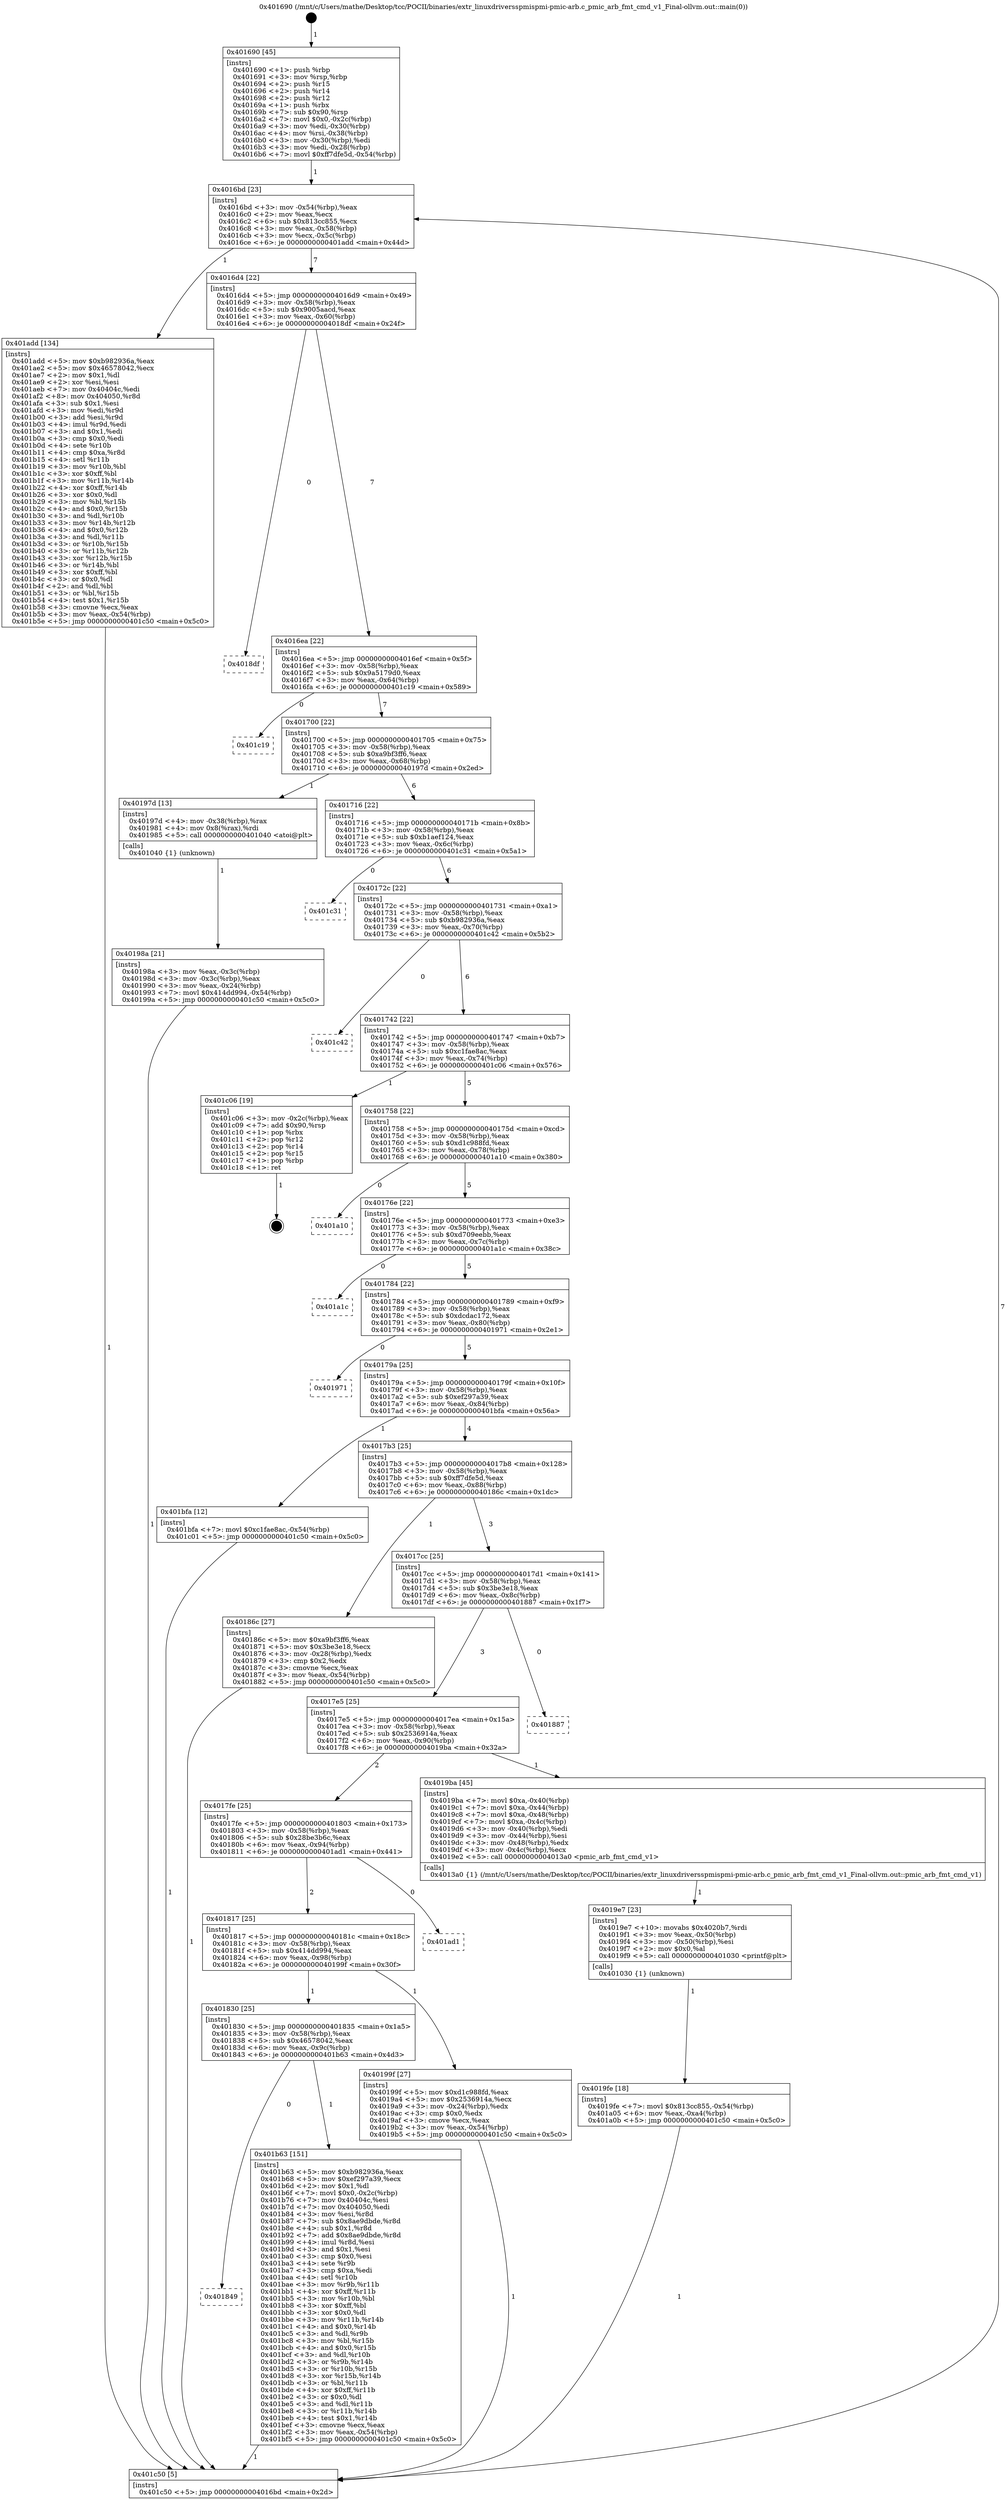 digraph "0x401690" {
  label = "0x401690 (/mnt/c/Users/mathe/Desktop/tcc/POCII/binaries/extr_linuxdriversspmispmi-pmic-arb.c_pmic_arb_fmt_cmd_v1_Final-ollvm.out::main(0))"
  labelloc = "t"
  node[shape=record]

  Entry [label="",width=0.3,height=0.3,shape=circle,fillcolor=black,style=filled]
  "0x4016bd" [label="{
     0x4016bd [23]\l
     | [instrs]\l
     &nbsp;&nbsp;0x4016bd \<+3\>: mov -0x54(%rbp),%eax\l
     &nbsp;&nbsp;0x4016c0 \<+2\>: mov %eax,%ecx\l
     &nbsp;&nbsp;0x4016c2 \<+6\>: sub $0x813cc855,%ecx\l
     &nbsp;&nbsp;0x4016c8 \<+3\>: mov %eax,-0x58(%rbp)\l
     &nbsp;&nbsp;0x4016cb \<+3\>: mov %ecx,-0x5c(%rbp)\l
     &nbsp;&nbsp;0x4016ce \<+6\>: je 0000000000401add \<main+0x44d\>\l
  }"]
  "0x401add" [label="{
     0x401add [134]\l
     | [instrs]\l
     &nbsp;&nbsp;0x401add \<+5\>: mov $0xb982936a,%eax\l
     &nbsp;&nbsp;0x401ae2 \<+5\>: mov $0x46578042,%ecx\l
     &nbsp;&nbsp;0x401ae7 \<+2\>: mov $0x1,%dl\l
     &nbsp;&nbsp;0x401ae9 \<+2\>: xor %esi,%esi\l
     &nbsp;&nbsp;0x401aeb \<+7\>: mov 0x40404c,%edi\l
     &nbsp;&nbsp;0x401af2 \<+8\>: mov 0x404050,%r8d\l
     &nbsp;&nbsp;0x401afa \<+3\>: sub $0x1,%esi\l
     &nbsp;&nbsp;0x401afd \<+3\>: mov %edi,%r9d\l
     &nbsp;&nbsp;0x401b00 \<+3\>: add %esi,%r9d\l
     &nbsp;&nbsp;0x401b03 \<+4\>: imul %r9d,%edi\l
     &nbsp;&nbsp;0x401b07 \<+3\>: and $0x1,%edi\l
     &nbsp;&nbsp;0x401b0a \<+3\>: cmp $0x0,%edi\l
     &nbsp;&nbsp;0x401b0d \<+4\>: sete %r10b\l
     &nbsp;&nbsp;0x401b11 \<+4\>: cmp $0xa,%r8d\l
     &nbsp;&nbsp;0x401b15 \<+4\>: setl %r11b\l
     &nbsp;&nbsp;0x401b19 \<+3\>: mov %r10b,%bl\l
     &nbsp;&nbsp;0x401b1c \<+3\>: xor $0xff,%bl\l
     &nbsp;&nbsp;0x401b1f \<+3\>: mov %r11b,%r14b\l
     &nbsp;&nbsp;0x401b22 \<+4\>: xor $0xff,%r14b\l
     &nbsp;&nbsp;0x401b26 \<+3\>: xor $0x0,%dl\l
     &nbsp;&nbsp;0x401b29 \<+3\>: mov %bl,%r15b\l
     &nbsp;&nbsp;0x401b2c \<+4\>: and $0x0,%r15b\l
     &nbsp;&nbsp;0x401b30 \<+3\>: and %dl,%r10b\l
     &nbsp;&nbsp;0x401b33 \<+3\>: mov %r14b,%r12b\l
     &nbsp;&nbsp;0x401b36 \<+4\>: and $0x0,%r12b\l
     &nbsp;&nbsp;0x401b3a \<+3\>: and %dl,%r11b\l
     &nbsp;&nbsp;0x401b3d \<+3\>: or %r10b,%r15b\l
     &nbsp;&nbsp;0x401b40 \<+3\>: or %r11b,%r12b\l
     &nbsp;&nbsp;0x401b43 \<+3\>: xor %r12b,%r15b\l
     &nbsp;&nbsp;0x401b46 \<+3\>: or %r14b,%bl\l
     &nbsp;&nbsp;0x401b49 \<+3\>: xor $0xff,%bl\l
     &nbsp;&nbsp;0x401b4c \<+3\>: or $0x0,%dl\l
     &nbsp;&nbsp;0x401b4f \<+2\>: and %dl,%bl\l
     &nbsp;&nbsp;0x401b51 \<+3\>: or %bl,%r15b\l
     &nbsp;&nbsp;0x401b54 \<+4\>: test $0x1,%r15b\l
     &nbsp;&nbsp;0x401b58 \<+3\>: cmovne %ecx,%eax\l
     &nbsp;&nbsp;0x401b5b \<+3\>: mov %eax,-0x54(%rbp)\l
     &nbsp;&nbsp;0x401b5e \<+5\>: jmp 0000000000401c50 \<main+0x5c0\>\l
  }"]
  "0x4016d4" [label="{
     0x4016d4 [22]\l
     | [instrs]\l
     &nbsp;&nbsp;0x4016d4 \<+5\>: jmp 00000000004016d9 \<main+0x49\>\l
     &nbsp;&nbsp;0x4016d9 \<+3\>: mov -0x58(%rbp),%eax\l
     &nbsp;&nbsp;0x4016dc \<+5\>: sub $0x9005aacd,%eax\l
     &nbsp;&nbsp;0x4016e1 \<+3\>: mov %eax,-0x60(%rbp)\l
     &nbsp;&nbsp;0x4016e4 \<+6\>: je 00000000004018df \<main+0x24f\>\l
  }"]
  Exit [label="",width=0.3,height=0.3,shape=circle,fillcolor=black,style=filled,peripheries=2]
  "0x4018df" [label="{
     0x4018df\l
  }", style=dashed]
  "0x4016ea" [label="{
     0x4016ea [22]\l
     | [instrs]\l
     &nbsp;&nbsp;0x4016ea \<+5\>: jmp 00000000004016ef \<main+0x5f\>\l
     &nbsp;&nbsp;0x4016ef \<+3\>: mov -0x58(%rbp),%eax\l
     &nbsp;&nbsp;0x4016f2 \<+5\>: sub $0x9a5179d0,%eax\l
     &nbsp;&nbsp;0x4016f7 \<+3\>: mov %eax,-0x64(%rbp)\l
     &nbsp;&nbsp;0x4016fa \<+6\>: je 0000000000401c19 \<main+0x589\>\l
  }"]
  "0x401849" [label="{
     0x401849\l
  }", style=dashed]
  "0x401c19" [label="{
     0x401c19\l
  }", style=dashed]
  "0x401700" [label="{
     0x401700 [22]\l
     | [instrs]\l
     &nbsp;&nbsp;0x401700 \<+5\>: jmp 0000000000401705 \<main+0x75\>\l
     &nbsp;&nbsp;0x401705 \<+3\>: mov -0x58(%rbp),%eax\l
     &nbsp;&nbsp;0x401708 \<+5\>: sub $0xa9bf3ff6,%eax\l
     &nbsp;&nbsp;0x40170d \<+3\>: mov %eax,-0x68(%rbp)\l
     &nbsp;&nbsp;0x401710 \<+6\>: je 000000000040197d \<main+0x2ed\>\l
  }"]
  "0x401b63" [label="{
     0x401b63 [151]\l
     | [instrs]\l
     &nbsp;&nbsp;0x401b63 \<+5\>: mov $0xb982936a,%eax\l
     &nbsp;&nbsp;0x401b68 \<+5\>: mov $0xef297a39,%ecx\l
     &nbsp;&nbsp;0x401b6d \<+2\>: mov $0x1,%dl\l
     &nbsp;&nbsp;0x401b6f \<+7\>: movl $0x0,-0x2c(%rbp)\l
     &nbsp;&nbsp;0x401b76 \<+7\>: mov 0x40404c,%esi\l
     &nbsp;&nbsp;0x401b7d \<+7\>: mov 0x404050,%edi\l
     &nbsp;&nbsp;0x401b84 \<+3\>: mov %esi,%r8d\l
     &nbsp;&nbsp;0x401b87 \<+7\>: sub $0x8ae9dbde,%r8d\l
     &nbsp;&nbsp;0x401b8e \<+4\>: sub $0x1,%r8d\l
     &nbsp;&nbsp;0x401b92 \<+7\>: add $0x8ae9dbde,%r8d\l
     &nbsp;&nbsp;0x401b99 \<+4\>: imul %r8d,%esi\l
     &nbsp;&nbsp;0x401b9d \<+3\>: and $0x1,%esi\l
     &nbsp;&nbsp;0x401ba0 \<+3\>: cmp $0x0,%esi\l
     &nbsp;&nbsp;0x401ba3 \<+4\>: sete %r9b\l
     &nbsp;&nbsp;0x401ba7 \<+3\>: cmp $0xa,%edi\l
     &nbsp;&nbsp;0x401baa \<+4\>: setl %r10b\l
     &nbsp;&nbsp;0x401bae \<+3\>: mov %r9b,%r11b\l
     &nbsp;&nbsp;0x401bb1 \<+4\>: xor $0xff,%r11b\l
     &nbsp;&nbsp;0x401bb5 \<+3\>: mov %r10b,%bl\l
     &nbsp;&nbsp;0x401bb8 \<+3\>: xor $0xff,%bl\l
     &nbsp;&nbsp;0x401bbb \<+3\>: xor $0x0,%dl\l
     &nbsp;&nbsp;0x401bbe \<+3\>: mov %r11b,%r14b\l
     &nbsp;&nbsp;0x401bc1 \<+4\>: and $0x0,%r14b\l
     &nbsp;&nbsp;0x401bc5 \<+3\>: and %dl,%r9b\l
     &nbsp;&nbsp;0x401bc8 \<+3\>: mov %bl,%r15b\l
     &nbsp;&nbsp;0x401bcb \<+4\>: and $0x0,%r15b\l
     &nbsp;&nbsp;0x401bcf \<+3\>: and %dl,%r10b\l
     &nbsp;&nbsp;0x401bd2 \<+3\>: or %r9b,%r14b\l
     &nbsp;&nbsp;0x401bd5 \<+3\>: or %r10b,%r15b\l
     &nbsp;&nbsp;0x401bd8 \<+3\>: xor %r15b,%r14b\l
     &nbsp;&nbsp;0x401bdb \<+3\>: or %bl,%r11b\l
     &nbsp;&nbsp;0x401bde \<+4\>: xor $0xff,%r11b\l
     &nbsp;&nbsp;0x401be2 \<+3\>: or $0x0,%dl\l
     &nbsp;&nbsp;0x401be5 \<+3\>: and %dl,%r11b\l
     &nbsp;&nbsp;0x401be8 \<+3\>: or %r11b,%r14b\l
     &nbsp;&nbsp;0x401beb \<+4\>: test $0x1,%r14b\l
     &nbsp;&nbsp;0x401bef \<+3\>: cmovne %ecx,%eax\l
     &nbsp;&nbsp;0x401bf2 \<+3\>: mov %eax,-0x54(%rbp)\l
     &nbsp;&nbsp;0x401bf5 \<+5\>: jmp 0000000000401c50 \<main+0x5c0\>\l
  }"]
  "0x40197d" [label="{
     0x40197d [13]\l
     | [instrs]\l
     &nbsp;&nbsp;0x40197d \<+4\>: mov -0x38(%rbp),%rax\l
     &nbsp;&nbsp;0x401981 \<+4\>: mov 0x8(%rax),%rdi\l
     &nbsp;&nbsp;0x401985 \<+5\>: call 0000000000401040 \<atoi@plt\>\l
     | [calls]\l
     &nbsp;&nbsp;0x401040 \{1\} (unknown)\l
  }"]
  "0x401716" [label="{
     0x401716 [22]\l
     | [instrs]\l
     &nbsp;&nbsp;0x401716 \<+5\>: jmp 000000000040171b \<main+0x8b\>\l
     &nbsp;&nbsp;0x40171b \<+3\>: mov -0x58(%rbp),%eax\l
     &nbsp;&nbsp;0x40171e \<+5\>: sub $0xb1aef124,%eax\l
     &nbsp;&nbsp;0x401723 \<+3\>: mov %eax,-0x6c(%rbp)\l
     &nbsp;&nbsp;0x401726 \<+6\>: je 0000000000401c31 \<main+0x5a1\>\l
  }"]
  "0x4019fe" [label="{
     0x4019fe [18]\l
     | [instrs]\l
     &nbsp;&nbsp;0x4019fe \<+7\>: movl $0x813cc855,-0x54(%rbp)\l
     &nbsp;&nbsp;0x401a05 \<+6\>: mov %eax,-0xa4(%rbp)\l
     &nbsp;&nbsp;0x401a0b \<+5\>: jmp 0000000000401c50 \<main+0x5c0\>\l
  }"]
  "0x401c31" [label="{
     0x401c31\l
  }", style=dashed]
  "0x40172c" [label="{
     0x40172c [22]\l
     | [instrs]\l
     &nbsp;&nbsp;0x40172c \<+5\>: jmp 0000000000401731 \<main+0xa1\>\l
     &nbsp;&nbsp;0x401731 \<+3\>: mov -0x58(%rbp),%eax\l
     &nbsp;&nbsp;0x401734 \<+5\>: sub $0xb982936a,%eax\l
     &nbsp;&nbsp;0x401739 \<+3\>: mov %eax,-0x70(%rbp)\l
     &nbsp;&nbsp;0x40173c \<+6\>: je 0000000000401c42 \<main+0x5b2\>\l
  }"]
  "0x4019e7" [label="{
     0x4019e7 [23]\l
     | [instrs]\l
     &nbsp;&nbsp;0x4019e7 \<+10\>: movabs $0x4020b7,%rdi\l
     &nbsp;&nbsp;0x4019f1 \<+3\>: mov %eax,-0x50(%rbp)\l
     &nbsp;&nbsp;0x4019f4 \<+3\>: mov -0x50(%rbp),%esi\l
     &nbsp;&nbsp;0x4019f7 \<+2\>: mov $0x0,%al\l
     &nbsp;&nbsp;0x4019f9 \<+5\>: call 0000000000401030 \<printf@plt\>\l
     | [calls]\l
     &nbsp;&nbsp;0x401030 \{1\} (unknown)\l
  }"]
  "0x401c42" [label="{
     0x401c42\l
  }", style=dashed]
  "0x401742" [label="{
     0x401742 [22]\l
     | [instrs]\l
     &nbsp;&nbsp;0x401742 \<+5\>: jmp 0000000000401747 \<main+0xb7\>\l
     &nbsp;&nbsp;0x401747 \<+3\>: mov -0x58(%rbp),%eax\l
     &nbsp;&nbsp;0x40174a \<+5\>: sub $0xc1fae8ac,%eax\l
     &nbsp;&nbsp;0x40174f \<+3\>: mov %eax,-0x74(%rbp)\l
     &nbsp;&nbsp;0x401752 \<+6\>: je 0000000000401c06 \<main+0x576\>\l
  }"]
  "0x401830" [label="{
     0x401830 [25]\l
     | [instrs]\l
     &nbsp;&nbsp;0x401830 \<+5\>: jmp 0000000000401835 \<main+0x1a5\>\l
     &nbsp;&nbsp;0x401835 \<+3\>: mov -0x58(%rbp),%eax\l
     &nbsp;&nbsp;0x401838 \<+5\>: sub $0x46578042,%eax\l
     &nbsp;&nbsp;0x40183d \<+6\>: mov %eax,-0x9c(%rbp)\l
     &nbsp;&nbsp;0x401843 \<+6\>: je 0000000000401b63 \<main+0x4d3\>\l
  }"]
  "0x401c06" [label="{
     0x401c06 [19]\l
     | [instrs]\l
     &nbsp;&nbsp;0x401c06 \<+3\>: mov -0x2c(%rbp),%eax\l
     &nbsp;&nbsp;0x401c09 \<+7\>: add $0x90,%rsp\l
     &nbsp;&nbsp;0x401c10 \<+1\>: pop %rbx\l
     &nbsp;&nbsp;0x401c11 \<+2\>: pop %r12\l
     &nbsp;&nbsp;0x401c13 \<+2\>: pop %r14\l
     &nbsp;&nbsp;0x401c15 \<+2\>: pop %r15\l
     &nbsp;&nbsp;0x401c17 \<+1\>: pop %rbp\l
     &nbsp;&nbsp;0x401c18 \<+1\>: ret\l
  }"]
  "0x401758" [label="{
     0x401758 [22]\l
     | [instrs]\l
     &nbsp;&nbsp;0x401758 \<+5\>: jmp 000000000040175d \<main+0xcd\>\l
     &nbsp;&nbsp;0x40175d \<+3\>: mov -0x58(%rbp),%eax\l
     &nbsp;&nbsp;0x401760 \<+5\>: sub $0xd1c988fd,%eax\l
     &nbsp;&nbsp;0x401765 \<+3\>: mov %eax,-0x78(%rbp)\l
     &nbsp;&nbsp;0x401768 \<+6\>: je 0000000000401a10 \<main+0x380\>\l
  }"]
  "0x40199f" [label="{
     0x40199f [27]\l
     | [instrs]\l
     &nbsp;&nbsp;0x40199f \<+5\>: mov $0xd1c988fd,%eax\l
     &nbsp;&nbsp;0x4019a4 \<+5\>: mov $0x2536914a,%ecx\l
     &nbsp;&nbsp;0x4019a9 \<+3\>: mov -0x24(%rbp),%edx\l
     &nbsp;&nbsp;0x4019ac \<+3\>: cmp $0x0,%edx\l
     &nbsp;&nbsp;0x4019af \<+3\>: cmove %ecx,%eax\l
     &nbsp;&nbsp;0x4019b2 \<+3\>: mov %eax,-0x54(%rbp)\l
     &nbsp;&nbsp;0x4019b5 \<+5\>: jmp 0000000000401c50 \<main+0x5c0\>\l
  }"]
  "0x401a10" [label="{
     0x401a10\l
  }", style=dashed]
  "0x40176e" [label="{
     0x40176e [22]\l
     | [instrs]\l
     &nbsp;&nbsp;0x40176e \<+5\>: jmp 0000000000401773 \<main+0xe3\>\l
     &nbsp;&nbsp;0x401773 \<+3\>: mov -0x58(%rbp),%eax\l
     &nbsp;&nbsp;0x401776 \<+5\>: sub $0xd709eebb,%eax\l
     &nbsp;&nbsp;0x40177b \<+3\>: mov %eax,-0x7c(%rbp)\l
     &nbsp;&nbsp;0x40177e \<+6\>: je 0000000000401a1c \<main+0x38c\>\l
  }"]
  "0x401817" [label="{
     0x401817 [25]\l
     | [instrs]\l
     &nbsp;&nbsp;0x401817 \<+5\>: jmp 000000000040181c \<main+0x18c\>\l
     &nbsp;&nbsp;0x40181c \<+3\>: mov -0x58(%rbp),%eax\l
     &nbsp;&nbsp;0x40181f \<+5\>: sub $0x414dd994,%eax\l
     &nbsp;&nbsp;0x401824 \<+6\>: mov %eax,-0x98(%rbp)\l
     &nbsp;&nbsp;0x40182a \<+6\>: je 000000000040199f \<main+0x30f\>\l
  }"]
  "0x401a1c" [label="{
     0x401a1c\l
  }", style=dashed]
  "0x401784" [label="{
     0x401784 [22]\l
     | [instrs]\l
     &nbsp;&nbsp;0x401784 \<+5\>: jmp 0000000000401789 \<main+0xf9\>\l
     &nbsp;&nbsp;0x401789 \<+3\>: mov -0x58(%rbp),%eax\l
     &nbsp;&nbsp;0x40178c \<+5\>: sub $0xdcdac172,%eax\l
     &nbsp;&nbsp;0x401791 \<+3\>: mov %eax,-0x80(%rbp)\l
     &nbsp;&nbsp;0x401794 \<+6\>: je 0000000000401971 \<main+0x2e1\>\l
  }"]
  "0x401ad1" [label="{
     0x401ad1\l
  }", style=dashed]
  "0x401971" [label="{
     0x401971\l
  }", style=dashed]
  "0x40179a" [label="{
     0x40179a [25]\l
     | [instrs]\l
     &nbsp;&nbsp;0x40179a \<+5\>: jmp 000000000040179f \<main+0x10f\>\l
     &nbsp;&nbsp;0x40179f \<+3\>: mov -0x58(%rbp),%eax\l
     &nbsp;&nbsp;0x4017a2 \<+5\>: sub $0xef297a39,%eax\l
     &nbsp;&nbsp;0x4017a7 \<+6\>: mov %eax,-0x84(%rbp)\l
     &nbsp;&nbsp;0x4017ad \<+6\>: je 0000000000401bfa \<main+0x56a\>\l
  }"]
  "0x4017fe" [label="{
     0x4017fe [25]\l
     | [instrs]\l
     &nbsp;&nbsp;0x4017fe \<+5\>: jmp 0000000000401803 \<main+0x173\>\l
     &nbsp;&nbsp;0x401803 \<+3\>: mov -0x58(%rbp),%eax\l
     &nbsp;&nbsp;0x401806 \<+5\>: sub $0x28be3b6c,%eax\l
     &nbsp;&nbsp;0x40180b \<+6\>: mov %eax,-0x94(%rbp)\l
     &nbsp;&nbsp;0x401811 \<+6\>: je 0000000000401ad1 \<main+0x441\>\l
  }"]
  "0x401bfa" [label="{
     0x401bfa [12]\l
     | [instrs]\l
     &nbsp;&nbsp;0x401bfa \<+7\>: movl $0xc1fae8ac,-0x54(%rbp)\l
     &nbsp;&nbsp;0x401c01 \<+5\>: jmp 0000000000401c50 \<main+0x5c0\>\l
  }"]
  "0x4017b3" [label="{
     0x4017b3 [25]\l
     | [instrs]\l
     &nbsp;&nbsp;0x4017b3 \<+5\>: jmp 00000000004017b8 \<main+0x128\>\l
     &nbsp;&nbsp;0x4017b8 \<+3\>: mov -0x58(%rbp),%eax\l
     &nbsp;&nbsp;0x4017bb \<+5\>: sub $0xff7dfe5d,%eax\l
     &nbsp;&nbsp;0x4017c0 \<+6\>: mov %eax,-0x88(%rbp)\l
     &nbsp;&nbsp;0x4017c6 \<+6\>: je 000000000040186c \<main+0x1dc\>\l
  }"]
  "0x4019ba" [label="{
     0x4019ba [45]\l
     | [instrs]\l
     &nbsp;&nbsp;0x4019ba \<+7\>: movl $0xa,-0x40(%rbp)\l
     &nbsp;&nbsp;0x4019c1 \<+7\>: movl $0xa,-0x44(%rbp)\l
     &nbsp;&nbsp;0x4019c8 \<+7\>: movl $0xa,-0x48(%rbp)\l
     &nbsp;&nbsp;0x4019cf \<+7\>: movl $0xa,-0x4c(%rbp)\l
     &nbsp;&nbsp;0x4019d6 \<+3\>: mov -0x40(%rbp),%edi\l
     &nbsp;&nbsp;0x4019d9 \<+3\>: mov -0x44(%rbp),%esi\l
     &nbsp;&nbsp;0x4019dc \<+3\>: mov -0x48(%rbp),%edx\l
     &nbsp;&nbsp;0x4019df \<+3\>: mov -0x4c(%rbp),%ecx\l
     &nbsp;&nbsp;0x4019e2 \<+5\>: call 00000000004013a0 \<pmic_arb_fmt_cmd_v1\>\l
     | [calls]\l
     &nbsp;&nbsp;0x4013a0 \{1\} (/mnt/c/Users/mathe/Desktop/tcc/POCII/binaries/extr_linuxdriversspmispmi-pmic-arb.c_pmic_arb_fmt_cmd_v1_Final-ollvm.out::pmic_arb_fmt_cmd_v1)\l
  }"]
  "0x40186c" [label="{
     0x40186c [27]\l
     | [instrs]\l
     &nbsp;&nbsp;0x40186c \<+5\>: mov $0xa9bf3ff6,%eax\l
     &nbsp;&nbsp;0x401871 \<+5\>: mov $0x3be3e18,%ecx\l
     &nbsp;&nbsp;0x401876 \<+3\>: mov -0x28(%rbp),%edx\l
     &nbsp;&nbsp;0x401879 \<+3\>: cmp $0x2,%edx\l
     &nbsp;&nbsp;0x40187c \<+3\>: cmovne %ecx,%eax\l
     &nbsp;&nbsp;0x40187f \<+3\>: mov %eax,-0x54(%rbp)\l
     &nbsp;&nbsp;0x401882 \<+5\>: jmp 0000000000401c50 \<main+0x5c0\>\l
  }"]
  "0x4017cc" [label="{
     0x4017cc [25]\l
     | [instrs]\l
     &nbsp;&nbsp;0x4017cc \<+5\>: jmp 00000000004017d1 \<main+0x141\>\l
     &nbsp;&nbsp;0x4017d1 \<+3\>: mov -0x58(%rbp),%eax\l
     &nbsp;&nbsp;0x4017d4 \<+5\>: sub $0x3be3e18,%eax\l
     &nbsp;&nbsp;0x4017d9 \<+6\>: mov %eax,-0x8c(%rbp)\l
     &nbsp;&nbsp;0x4017df \<+6\>: je 0000000000401887 \<main+0x1f7\>\l
  }"]
  "0x401c50" [label="{
     0x401c50 [5]\l
     | [instrs]\l
     &nbsp;&nbsp;0x401c50 \<+5\>: jmp 00000000004016bd \<main+0x2d\>\l
  }"]
  "0x401690" [label="{
     0x401690 [45]\l
     | [instrs]\l
     &nbsp;&nbsp;0x401690 \<+1\>: push %rbp\l
     &nbsp;&nbsp;0x401691 \<+3\>: mov %rsp,%rbp\l
     &nbsp;&nbsp;0x401694 \<+2\>: push %r15\l
     &nbsp;&nbsp;0x401696 \<+2\>: push %r14\l
     &nbsp;&nbsp;0x401698 \<+2\>: push %r12\l
     &nbsp;&nbsp;0x40169a \<+1\>: push %rbx\l
     &nbsp;&nbsp;0x40169b \<+7\>: sub $0x90,%rsp\l
     &nbsp;&nbsp;0x4016a2 \<+7\>: movl $0x0,-0x2c(%rbp)\l
     &nbsp;&nbsp;0x4016a9 \<+3\>: mov %edi,-0x30(%rbp)\l
     &nbsp;&nbsp;0x4016ac \<+4\>: mov %rsi,-0x38(%rbp)\l
     &nbsp;&nbsp;0x4016b0 \<+3\>: mov -0x30(%rbp),%edi\l
     &nbsp;&nbsp;0x4016b3 \<+3\>: mov %edi,-0x28(%rbp)\l
     &nbsp;&nbsp;0x4016b6 \<+7\>: movl $0xff7dfe5d,-0x54(%rbp)\l
  }"]
  "0x40198a" [label="{
     0x40198a [21]\l
     | [instrs]\l
     &nbsp;&nbsp;0x40198a \<+3\>: mov %eax,-0x3c(%rbp)\l
     &nbsp;&nbsp;0x40198d \<+3\>: mov -0x3c(%rbp),%eax\l
     &nbsp;&nbsp;0x401990 \<+3\>: mov %eax,-0x24(%rbp)\l
     &nbsp;&nbsp;0x401993 \<+7\>: movl $0x414dd994,-0x54(%rbp)\l
     &nbsp;&nbsp;0x40199a \<+5\>: jmp 0000000000401c50 \<main+0x5c0\>\l
  }"]
  "0x4017e5" [label="{
     0x4017e5 [25]\l
     | [instrs]\l
     &nbsp;&nbsp;0x4017e5 \<+5\>: jmp 00000000004017ea \<main+0x15a\>\l
     &nbsp;&nbsp;0x4017ea \<+3\>: mov -0x58(%rbp),%eax\l
     &nbsp;&nbsp;0x4017ed \<+5\>: sub $0x2536914a,%eax\l
     &nbsp;&nbsp;0x4017f2 \<+6\>: mov %eax,-0x90(%rbp)\l
     &nbsp;&nbsp;0x4017f8 \<+6\>: je 00000000004019ba \<main+0x32a\>\l
  }"]
  "0x401887" [label="{
     0x401887\l
  }", style=dashed]
  Entry -> "0x401690" [label=" 1"]
  "0x4016bd" -> "0x401add" [label=" 1"]
  "0x4016bd" -> "0x4016d4" [label=" 7"]
  "0x401c06" -> Exit [label=" 1"]
  "0x4016d4" -> "0x4018df" [label=" 0"]
  "0x4016d4" -> "0x4016ea" [label=" 7"]
  "0x401bfa" -> "0x401c50" [label=" 1"]
  "0x4016ea" -> "0x401c19" [label=" 0"]
  "0x4016ea" -> "0x401700" [label=" 7"]
  "0x401b63" -> "0x401c50" [label=" 1"]
  "0x401700" -> "0x40197d" [label=" 1"]
  "0x401700" -> "0x401716" [label=" 6"]
  "0x401830" -> "0x401849" [label=" 0"]
  "0x401716" -> "0x401c31" [label=" 0"]
  "0x401716" -> "0x40172c" [label=" 6"]
  "0x401830" -> "0x401b63" [label=" 1"]
  "0x40172c" -> "0x401c42" [label=" 0"]
  "0x40172c" -> "0x401742" [label=" 6"]
  "0x401add" -> "0x401c50" [label=" 1"]
  "0x401742" -> "0x401c06" [label=" 1"]
  "0x401742" -> "0x401758" [label=" 5"]
  "0x4019fe" -> "0x401c50" [label=" 1"]
  "0x401758" -> "0x401a10" [label=" 0"]
  "0x401758" -> "0x40176e" [label=" 5"]
  "0x4019e7" -> "0x4019fe" [label=" 1"]
  "0x40176e" -> "0x401a1c" [label=" 0"]
  "0x40176e" -> "0x401784" [label=" 5"]
  "0x40199f" -> "0x401c50" [label=" 1"]
  "0x401784" -> "0x401971" [label=" 0"]
  "0x401784" -> "0x40179a" [label=" 5"]
  "0x401817" -> "0x401830" [label=" 1"]
  "0x40179a" -> "0x401bfa" [label=" 1"]
  "0x40179a" -> "0x4017b3" [label=" 4"]
  "0x4019ba" -> "0x4019e7" [label=" 1"]
  "0x4017b3" -> "0x40186c" [label=" 1"]
  "0x4017b3" -> "0x4017cc" [label=" 3"]
  "0x40186c" -> "0x401c50" [label=" 1"]
  "0x401690" -> "0x4016bd" [label=" 1"]
  "0x401c50" -> "0x4016bd" [label=" 7"]
  "0x40197d" -> "0x40198a" [label=" 1"]
  "0x40198a" -> "0x401c50" [label=" 1"]
  "0x4017fe" -> "0x401817" [label=" 2"]
  "0x4017cc" -> "0x401887" [label=" 0"]
  "0x4017cc" -> "0x4017e5" [label=" 3"]
  "0x4017fe" -> "0x401ad1" [label=" 0"]
  "0x4017e5" -> "0x4019ba" [label=" 1"]
  "0x4017e5" -> "0x4017fe" [label=" 2"]
  "0x401817" -> "0x40199f" [label=" 1"]
}

